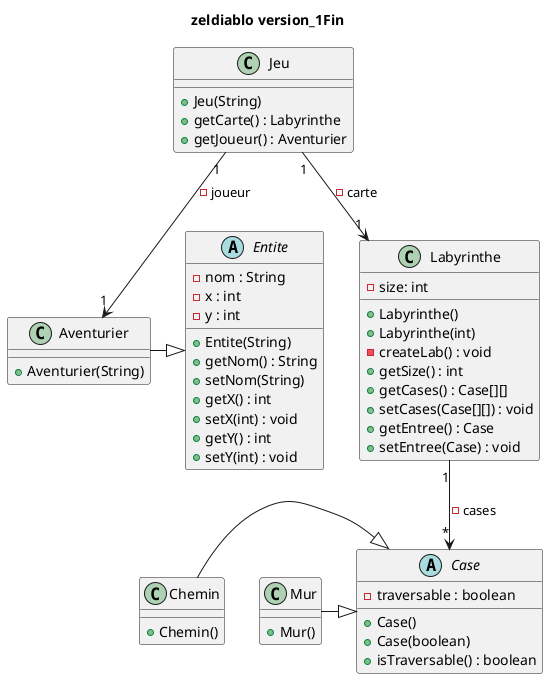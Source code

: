@startuml
title zeldiablo version_1Fin

class Jeu{

    + Jeu(String)
    + getCarte() : Labyrinthe
    + getJoueur() : Aventurier
}

abstract class Case{
    - traversable : boolean
    + Case()
    + Case(boolean)
    + isTraversable() : boolean
}

class Chemin{

    + Chemin()
}

class Mur{

    + Mur()
}

class Labyrinthe{

    - size: int

    + Labyrinthe()
    + Labyrinthe(int)
    - createLab() : void
    + getSize() : int
    + getCases() : Case[][]
    + setCases(Case[][]) : void
    + getEntree() : Case
    + setEntree(Case) : void
}



abstract class Entite{

    - nom : String
    - x : int
    - y : int

    + Entite(String)
    + getNom() : String
    + setNom(String)
    + getX() : int
    + setX(int) : void
    + getY() : int
    + setY(int) : void

}

class Aventurier{

    + Aventurier(String)
}

Labyrinthe "1" --> "*" Case : - cases
Chemin -|> Case
Mur -|> Case
Aventurier -|> Entite
Jeu "1" --> "1" Labyrinthe : - carte
Jeu "1" --> "1" Aventurier : - joueur

@enduml